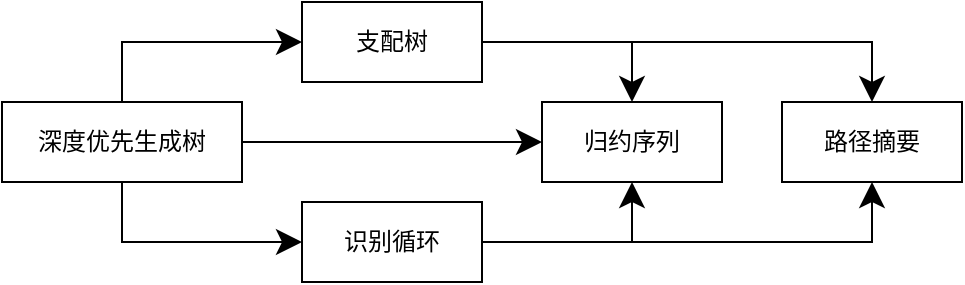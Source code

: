 <mxfile version="15.4.0" type="device"><diagram id="nvejvzWWdzUBt7qbsJFT" name="Page-1"><mxGraphModel dx="1102" dy="819" grid="1" gridSize="10" guides="1" tooltips="1" connect="1" arrows="1" fold="1" page="1" pageScale="1" pageWidth="850" pageHeight="1100" math="0" shadow="0"><root><mxCell id="0"/><mxCell id="1" parent="0"/><mxCell id="JrpiRoIP8t8G52XxRtfA-7" style="edgeStyle=none;curved=1;rounded=0;orthogonalLoop=1;jettySize=auto;html=1;entryX=0;entryY=0.5;entryDx=0;entryDy=0;endArrow=classic;startSize=14;endSize=10;sourcePerimeterSpacing=8;targetPerimeterSpacing=8;exitX=1;exitY=0.5;exitDx=0;exitDy=0;endFill=1;" parent="1" source="JrpiRoIP8t8G52XxRtfA-1" target="JrpiRoIP8t8G52XxRtfA-5" edge="1"><mxGeometry relative="1" as="geometry"/></mxCell><mxCell id="JrpiRoIP8t8G52XxRtfA-17" style="edgeStyle=orthogonalEdgeStyle;rounded=0;orthogonalLoop=1;jettySize=auto;html=1;exitX=0.5;exitY=1;exitDx=0;exitDy=0;entryX=0;entryY=0.5;entryDx=0;entryDy=0;endArrow=classic;startSize=14;endSize=10;sourcePerimeterSpacing=8;targetPerimeterSpacing=8;endFill=1;" parent="1" source="JrpiRoIP8t8G52XxRtfA-1" target="JrpiRoIP8t8G52XxRtfA-3" edge="1"><mxGeometry relative="1" as="geometry"/></mxCell><mxCell id="JrpiRoIP8t8G52XxRtfA-18" style="edgeStyle=orthogonalEdgeStyle;rounded=0;orthogonalLoop=1;jettySize=auto;html=1;exitX=0.5;exitY=0;exitDx=0;exitDy=0;entryX=0;entryY=0.5;entryDx=0;entryDy=0;endArrow=classic;startSize=14;endSize=10;sourcePerimeterSpacing=8;targetPerimeterSpacing=8;endFill=1;" parent="1" source="JrpiRoIP8t8G52XxRtfA-1" target="JrpiRoIP8t8G52XxRtfA-2" edge="1"><mxGeometry relative="1" as="geometry"/></mxCell><mxCell id="JrpiRoIP8t8G52XxRtfA-1" value="深度优先生成树" style="rounded=0;whiteSpace=wrap;html=1;hachureGap=4;pointerEvents=0;" parent="1" vertex="1"><mxGeometry x="70" y="360" width="120" height="40" as="geometry"/></mxCell><mxCell id="JrpiRoIP8t8G52XxRtfA-13" style="edgeStyle=orthogonalEdgeStyle;rounded=0;orthogonalLoop=1;jettySize=auto;html=1;entryX=0.5;entryY=0;entryDx=0;entryDy=0;endArrow=classic;startSize=14;endSize=10;sourcePerimeterSpacing=8;targetPerimeterSpacing=8;exitX=1;exitY=0.5;exitDx=0;exitDy=0;endFill=1;" parent="1" source="JrpiRoIP8t8G52XxRtfA-2" target="JrpiRoIP8t8G52XxRtfA-6" edge="1"><mxGeometry relative="1" as="geometry"/></mxCell><mxCell id="JrpiRoIP8t8G52XxRtfA-14" style="edgeStyle=orthogonalEdgeStyle;rounded=0;orthogonalLoop=1;jettySize=auto;html=1;entryX=0.5;entryY=0;entryDx=0;entryDy=0;endArrow=classic;startSize=14;endSize=10;sourcePerimeterSpacing=8;targetPerimeterSpacing=8;exitX=1;exitY=0.5;exitDx=0;exitDy=0;endFill=1;" parent="1" source="JrpiRoIP8t8G52XxRtfA-2" target="JrpiRoIP8t8G52XxRtfA-5" edge="1"><mxGeometry relative="1" as="geometry"/></mxCell><mxCell id="JrpiRoIP8t8G52XxRtfA-2" value="支配树" style="rounded=0;whiteSpace=wrap;html=1;hachureGap=4;pointerEvents=0;" parent="1" vertex="1"><mxGeometry x="220" y="310" width="90" height="40" as="geometry"/></mxCell><mxCell id="JrpiRoIP8t8G52XxRtfA-11" style="edgeStyle=orthogonalEdgeStyle;rounded=0;orthogonalLoop=1;jettySize=auto;html=1;entryX=0.5;entryY=1;entryDx=0;entryDy=0;endArrow=classic;startSize=14;endSize=10;sourcePerimeterSpacing=8;targetPerimeterSpacing=8;exitX=1;exitY=0.5;exitDx=0;exitDy=0;endFill=1;" parent="1" source="JrpiRoIP8t8G52XxRtfA-3" target="JrpiRoIP8t8G52XxRtfA-6" edge="1"><mxGeometry relative="1" as="geometry"><mxPoint x="320" y="430" as="sourcePoint"/></mxGeometry></mxCell><mxCell id="JrpiRoIP8t8G52XxRtfA-16" style="edgeStyle=orthogonalEdgeStyle;rounded=0;orthogonalLoop=1;jettySize=auto;html=1;exitX=1;exitY=0.5;exitDx=0;exitDy=0;entryX=0.5;entryY=1;entryDx=0;entryDy=0;endArrow=classic;startSize=14;endSize=10;sourcePerimeterSpacing=8;targetPerimeterSpacing=8;endFill=1;" parent="1" source="JrpiRoIP8t8G52XxRtfA-3" target="JrpiRoIP8t8G52XxRtfA-5" edge="1"><mxGeometry relative="1" as="geometry"/></mxCell><mxCell id="JrpiRoIP8t8G52XxRtfA-3" value="识别循环" style="rounded=0;whiteSpace=wrap;html=1;hachureGap=4;pointerEvents=0;" parent="1" vertex="1"><mxGeometry x="220" y="410" width="90" height="40" as="geometry"/></mxCell><mxCell id="JrpiRoIP8t8G52XxRtfA-5" value="归约序列" style="rounded=0;whiteSpace=wrap;html=1;hachureGap=4;pointerEvents=0;" parent="1" vertex="1"><mxGeometry x="340" y="360" width="90" height="40" as="geometry"/></mxCell><mxCell id="JrpiRoIP8t8G52XxRtfA-6" value="路径摘要" style="rounded=0;whiteSpace=wrap;html=1;hachureGap=4;pointerEvents=0;" parent="1" vertex="1"><mxGeometry x="460" y="360" width="90" height="40" as="geometry"/></mxCell></root></mxGraphModel></diagram></mxfile>